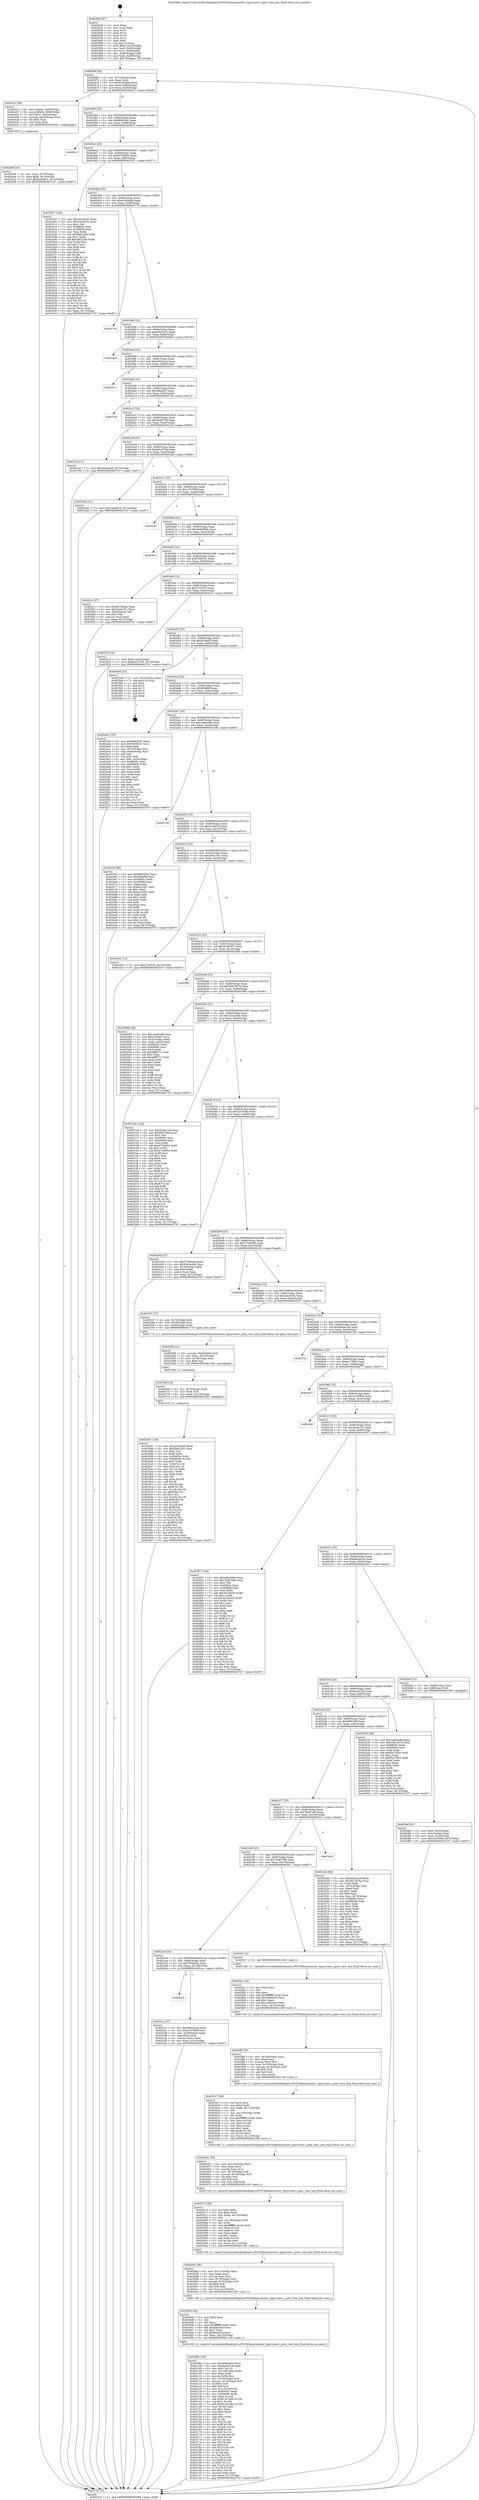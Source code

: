 digraph "0x402940" {
  label = "0x402940 (/mnt/c/Users/mathe/Desktop/tcc/POCII/binaries/extr_tigsrcview.c_goto_view_line_Final-ollvm.out::main(0))"
  labelloc = "t"
  node[shape=record]

  Entry [label="",width=0.3,height=0.3,shape=circle,fillcolor=black,style=filled]
  "0x40296f" [label="{
     0x40296f [26]\l
     | [instrs]\l
     &nbsp;&nbsp;0x40296f \<+3\>: mov -0x7c(%rbp),%eax\l
     &nbsp;&nbsp;0x402972 \<+2\>: mov %eax,%ecx\l
     &nbsp;&nbsp;0x402974 \<+6\>: sub $0x83e3a48d,%ecx\l
     &nbsp;&nbsp;0x40297a \<+3\>: mov %eax,-0x80(%rbp)\l
     &nbsp;&nbsp;0x40297d \<+6\>: mov %ecx,-0x84(%rbp)\l
     &nbsp;&nbsp;0x402983 \<+6\>: je 0000000000402e1f \<main+0x4df\>\l
  }"]
  "0x402e1f" [label="{
     0x402e1f [39]\l
     | [instrs]\l
     &nbsp;&nbsp;0x402e1f \<+8\>: movq $0x64,-0x58(%rbp)\l
     &nbsp;&nbsp;0x402e27 \<+8\>: movq $0x64,-0x60(%rbp)\l
     &nbsp;&nbsp;0x402e2f \<+7\>: movl $0x1,-0x64(%rbp)\l
     &nbsp;&nbsp;0x402e36 \<+4\>: movslq -0x64(%rbp),%rax\l
     &nbsp;&nbsp;0x402e3a \<+4\>: shl $0x5,%rax\l
     &nbsp;&nbsp;0x402e3e \<+3\>: mov %rax,%rdi\l
     &nbsp;&nbsp;0x402e41 \<+5\>: call 0000000000401050 \<malloc@plt\>\l
     | [calls]\l
     &nbsp;&nbsp;0x401050 \{1\} (unknown)\l
  }"]
  "0x402989" [label="{
     0x402989 [25]\l
     | [instrs]\l
     &nbsp;&nbsp;0x402989 \<+5\>: jmp 000000000040298e \<main+0x4e\>\l
     &nbsp;&nbsp;0x40298e \<+3\>: mov -0x80(%rbp),%eax\l
     &nbsp;&nbsp;0x402991 \<+5\>: sub $0x86fe504c,%eax\l
     &nbsp;&nbsp;0x402996 \<+6\>: mov %eax,-0x88(%rbp)\l
     &nbsp;&nbsp;0x40299c \<+6\>: je 0000000000403613 \<main+0xcd3\>\l
  }"]
  Exit [label="",width=0.3,height=0.3,shape=circle,fillcolor=black,style=filled,peripheries=2]
  "0x403613" [label="{
     0x403613\l
  }", style=dashed]
  "0x4029a2" [label="{
     0x4029a2 [25]\l
     | [instrs]\l
     &nbsp;&nbsp;0x4029a2 \<+5\>: jmp 00000000004029a7 \<main+0x67\>\l
     &nbsp;&nbsp;0x4029a7 \<+3\>: mov -0x80(%rbp),%eax\l
     &nbsp;&nbsp;0x4029aa \<+5\>: sub $0x9d73b2ee,%eax\l
     &nbsp;&nbsp;0x4029af \<+6\>: mov %eax,-0x8c(%rbp)\l
     &nbsp;&nbsp;0x4029b5 \<+6\>: je 00000000004032b7 \<main+0x977\>\l
  }"]
  "0x403381" [label="{
     0x403381 [139]\l
     | [instrs]\l
     &nbsp;&nbsp;0x403381 \<+5\>: mov $0xa32d3a46,%eax\l
     &nbsp;&nbsp;0x403386 \<+5\>: mov $0x2b81c301,%esi\l
     &nbsp;&nbsp;0x40338b \<+2\>: mov $0x1,%cl\l
     &nbsp;&nbsp;0x40338d \<+3\>: xor %r8d,%r8d\l
     &nbsp;&nbsp;0x403390 \<+8\>: mov 0x40605c,%r9d\l
     &nbsp;&nbsp;0x403398 \<+8\>: mov 0x406060,%r10d\l
     &nbsp;&nbsp;0x4033a0 \<+4\>: sub $0x1,%r8d\l
     &nbsp;&nbsp;0x4033a4 \<+3\>: mov %r9d,%r11d\l
     &nbsp;&nbsp;0x4033a7 \<+3\>: add %r8d,%r11d\l
     &nbsp;&nbsp;0x4033aa \<+4\>: imul %r11d,%r9d\l
     &nbsp;&nbsp;0x4033ae \<+4\>: and $0x1,%r9d\l
     &nbsp;&nbsp;0x4033b2 \<+4\>: cmp $0x0,%r9d\l
     &nbsp;&nbsp;0x4033b6 \<+3\>: sete %bl\l
     &nbsp;&nbsp;0x4033b9 \<+4\>: cmp $0xa,%r10d\l
     &nbsp;&nbsp;0x4033bd \<+4\>: setl %r14b\l
     &nbsp;&nbsp;0x4033c1 \<+3\>: mov %bl,%r15b\l
     &nbsp;&nbsp;0x4033c4 \<+4\>: xor $0xff,%r15b\l
     &nbsp;&nbsp;0x4033c8 \<+3\>: mov %r14b,%r12b\l
     &nbsp;&nbsp;0x4033cb \<+4\>: xor $0xff,%r12b\l
     &nbsp;&nbsp;0x4033cf \<+3\>: xor $0x1,%cl\l
     &nbsp;&nbsp;0x4033d2 \<+3\>: mov %r15b,%r13b\l
     &nbsp;&nbsp;0x4033d5 \<+4\>: and $0xff,%r13b\l
     &nbsp;&nbsp;0x4033d9 \<+2\>: and %cl,%bl\l
     &nbsp;&nbsp;0x4033db \<+3\>: mov %r12b,%dl\l
     &nbsp;&nbsp;0x4033de \<+3\>: and $0xff,%dl\l
     &nbsp;&nbsp;0x4033e1 \<+3\>: and %cl,%r14b\l
     &nbsp;&nbsp;0x4033e4 \<+3\>: or %bl,%r13b\l
     &nbsp;&nbsp;0x4033e7 \<+3\>: or %r14b,%dl\l
     &nbsp;&nbsp;0x4033ea \<+3\>: xor %dl,%r13b\l
     &nbsp;&nbsp;0x4033ed \<+3\>: or %r12b,%r15b\l
     &nbsp;&nbsp;0x4033f0 \<+4\>: xor $0xff,%r15b\l
     &nbsp;&nbsp;0x4033f4 \<+3\>: or $0x1,%cl\l
     &nbsp;&nbsp;0x4033f7 \<+3\>: and %cl,%r15b\l
     &nbsp;&nbsp;0x4033fa \<+3\>: or %r15b,%r13b\l
     &nbsp;&nbsp;0x4033fd \<+4\>: test $0x1,%r13b\l
     &nbsp;&nbsp;0x403401 \<+3\>: cmovne %esi,%eax\l
     &nbsp;&nbsp;0x403404 \<+3\>: mov %eax,-0x7c(%rbp)\l
     &nbsp;&nbsp;0x403407 \<+5\>: jmp 00000000004037d7 \<main+0xe97\>\l
  }"]
  "0x4032b7" [label="{
     0x4032b7 [144]\l
     | [instrs]\l
     &nbsp;&nbsp;0x4032b7 \<+5\>: mov $0xa32d3a46,%eax\l
     &nbsp;&nbsp;0x4032bc \<+5\>: mov $0x43a2433c,%ecx\l
     &nbsp;&nbsp;0x4032c1 \<+2\>: mov $0x1,%dl\l
     &nbsp;&nbsp;0x4032c3 \<+7\>: mov 0x40605c,%esi\l
     &nbsp;&nbsp;0x4032ca \<+7\>: mov 0x406060,%edi\l
     &nbsp;&nbsp;0x4032d1 \<+3\>: mov %esi,%r8d\l
     &nbsp;&nbsp;0x4032d4 \<+7\>: sub $0x56f222fd,%r8d\l
     &nbsp;&nbsp;0x4032db \<+4\>: sub $0x1,%r8d\l
     &nbsp;&nbsp;0x4032df \<+7\>: add $0x56f222fd,%r8d\l
     &nbsp;&nbsp;0x4032e6 \<+4\>: imul %r8d,%esi\l
     &nbsp;&nbsp;0x4032ea \<+3\>: and $0x1,%esi\l
     &nbsp;&nbsp;0x4032ed \<+3\>: cmp $0x0,%esi\l
     &nbsp;&nbsp;0x4032f0 \<+4\>: sete %r9b\l
     &nbsp;&nbsp;0x4032f4 \<+3\>: cmp $0xa,%edi\l
     &nbsp;&nbsp;0x4032f7 \<+4\>: setl %r10b\l
     &nbsp;&nbsp;0x4032fb \<+3\>: mov %r9b,%r11b\l
     &nbsp;&nbsp;0x4032fe \<+4\>: xor $0xff,%r11b\l
     &nbsp;&nbsp;0x403302 \<+3\>: mov %r10b,%bl\l
     &nbsp;&nbsp;0x403305 \<+3\>: xor $0xff,%bl\l
     &nbsp;&nbsp;0x403308 \<+3\>: xor $0x0,%dl\l
     &nbsp;&nbsp;0x40330b \<+3\>: mov %r11b,%r14b\l
     &nbsp;&nbsp;0x40330e \<+4\>: and $0x0,%r14b\l
     &nbsp;&nbsp;0x403312 \<+3\>: and %dl,%r9b\l
     &nbsp;&nbsp;0x403315 \<+3\>: mov %bl,%r15b\l
     &nbsp;&nbsp;0x403318 \<+4\>: and $0x0,%r15b\l
     &nbsp;&nbsp;0x40331c \<+3\>: and %dl,%r10b\l
     &nbsp;&nbsp;0x40331f \<+3\>: or %r9b,%r14b\l
     &nbsp;&nbsp;0x403322 \<+3\>: or %r10b,%r15b\l
     &nbsp;&nbsp;0x403325 \<+3\>: xor %r15b,%r14b\l
     &nbsp;&nbsp;0x403328 \<+3\>: or %bl,%r11b\l
     &nbsp;&nbsp;0x40332b \<+4\>: xor $0xff,%r11b\l
     &nbsp;&nbsp;0x40332f \<+3\>: or $0x0,%dl\l
     &nbsp;&nbsp;0x403332 \<+3\>: and %dl,%r11b\l
     &nbsp;&nbsp;0x403335 \<+3\>: or %r11b,%r14b\l
     &nbsp;&nbsp;0x403338 \<+4\>: test $0x1,%r14b\l
     &nbsp;&nbsp;0x40333c \<+3\>: cmovne %ecx,%eax\l
     &nbsp;&nbsp;0x40333f \<+3\>: mov %eax,-0x7c(%rbp)\l
     &nbsp;&nbsp;0x403342 \<+5\>: jmp 00000000004037d7 \<main+0xe97\>\l
  }"]
  "0x4029bb" [label="{
     0x4029bb [25]\l
     | [instrs]\l
     &nbsp;&nbsp;0x4029bb \<+5\>: jmp 00000000004029c0 \<main+0x80\>\l
     &nbsp;&nbsp;0x4029c0 \<+3\>: mov -0x80(%rbp),%eax\l
     &nbsp;&nbsp;0x4029c3 \<+5\>: sub $0xa32d3a46,%eax\l
     &nbsp;&nbsp;0x4029c8 \<+6\>: mov %eax,-0x90(%rbp)\l
     &nbsp;&nbsp;0x4029ce \<+6\>: je 0000000000403779 \<main+0xe39\>\l
  }"]
  "0x40336f" [label="{
     0x40336f [18]\l
     | [instrs]\l
     &nbsp;&nbsp;0x40336f \<+4\>: mov -0x70(%rbp),%rdx\l
     &nbsp;&nbsp;0x403373 \<+3\>: mov %rdx,%rdi\l
     &nbsp;&nbsp;0x403376 \<+6\>: mov %eax,-0x124(%rbp)\l
     &nbsp;&nbsp;0x40337c \<+5\>: call 0000000000401030 \<free@plt\>\l
     | [calls]\l
     &nbsp;&nbsp;0x401030 \{1\} (unknown)\l
  }"]
  "0x403779" [label="{
     0x403779\l
  }", style=dashed]
  "0x4029d4" [label="{
     0x4029d4 [25]\l
     | [instrs]\l
     &nbsp;&nbsp;0x4029d4 \<+5\>: jmp 00000000004029d9 \<main+0x99\>\l
     &nbsp;&nbsp;0x4029d9 \<+3\>: mov -0x80(%rbp),%eax\l
     &nbsp;&nbsp;0x4029dc \<+5\>: sub $0xa65b5e13,%eax\l
     &nbsp;&nbsp;0x4029e1 \<+6\>: mov %eax,-0x94(%rbp)\l
     &nbsp;&nbsp;0x4029e7 \<+6\>: je 00000000004034b4 \<main+0xb74\>\l
  }"]
  "0x403358" [label="{
     0x403358 [23]\l
     | [instrs]\l
     &nbsp;&nbsp;0x403358 \<+10\>: movabs $0x4040b6,%rdi\l
     &nbsp;&nbsp;0x403362 \<+3\>: mov %eax,-0x78(%rbp)\l
     &nbsp;&nbsp;0x403365 \<+3\>: mov -0x78(%rbp),%esi\l
     &nbsp;&nbsp;0x403368 \<+2\>: mov $0x0,%al\l
     &nbsp;&nbsp;0x40336a \<+5\>: call 0000000000401040 \<printf@plt\>\l
     | [calls]\l
     &nbsp;&nbsp;0x401040 \{1\} (unknown)\l
  }"]
  "0x4034b4" [label="{
     0x4034b4\l
  }", style=dashed]
  "0x4029ed" [label="{
     0x4029ed [25]\l
     | [instrs]\l
     &nbsp;&nbsp;0x4029ed \<+5\>: jmp 00000000004029f2 \<main+0xb2\>\l
     &nbsp;&nbsp;0x4029f2 \<+3\>: mov -0x80(%rbp),%eax\l
     &nbsp;&nbsp;0x4029f5 \<+5\>: sub $0xb3950ea2,%eax\l
     &nbsp;&nbsp;0x4029fa \<+6\>: mov %eax,-0x98(%rbp)\l
     &nbsp;&nbsp;0x402a00 \<+6\>: je 0000000000403511 \<main+0xbd1\>\l
  }"]
  "0x4030fb" [label="{
     0x4030fb [180]\l
     | [instrs]\l
     &nbsp;&nbsp;0x4030fb \<+5\>: mov $0xeb6038e0,%ecx\l
     &nbsp;&nbsp;0x403100 \<+5\>: mov $0xda4f27c8,%edx\l
     &nbsp;&nbsp;0x403105 \<+3\>: mov $0x1,%r11b\l
     &nbsp;&nbsp;0x403108 \<+7\>: mov -0x120(%rbp),%r9d\l
     &nbsp;&nbsp;0x40310f \<+4\>: imul %eax,%r9d\l
     &nbsp;&nbsp;0x403113 \<+3\>: movslq %r9d,%rsi\l
     &nbsp;&nbsp;0x403116 \<+4\>: mov -0x70(%rbp),%rdi\l
     &nbsp;&nbsp;0x40311a \<+4\>: movslq -0x74(%rbp),%r8\l
     &nbsp;&nbsp;0x40311e \<+4\>: shl $0x5,%r8\l
     &nbsp;&nbsp;0x403122 \<+3\>: add %r8,%rdi\l
     &nbsp;&nbsp;0x403125 \<+4\>: mov %rsi,0x18(%rdi)\l
     &nbsp;&nbsp;0x403129 \<+7\>: mov 0x40605c,%eax\l
     &nbsp;&nbsp;0x403130 \<+8\>: mov 0x406060,%r9d\l
     &nbsp;&nbsp;0x403138 \<+3\>: mov %eax,%r10d\l
     &nbsp;&nbsp;0x40313b \<+7\>: sub $0x912e7e9d,%r10d\l
     &nbsp;&nbsp;0x403142 \<+4\>: sub $0x1,%r10d\l
     &nbsp;&nbsp;0x403146 \<+7\>: add $0x912e7e9d,%r10d\l
     &nbsp;&nbsp;0x40314d \<+4\>: imul %r10d,%eax\l
     &nbsp;&nbsp;0x403151 \<+3\>: and $0x1,%eax\l
     &nbsp;&nbsp;0x403154 \<+3\>: cmp $0x0,%eax\l
     &nbsp;&nbsp;0x403157 \<+3\>: sete %bl\l
     &nbsp;&nbsp;0x40315a \<+4\>: cmp $0xa,%r9d\l
     &nbsp;&nbsp;0x40315e \<+4\>: setl %r14b\l
     &nbsp;&nbsp;0x403162 \<+3\>: mov %bl,%r15b\l
     &nbsp;&nbsp;0x403165 \<+4\>: xor $0xff,%r15b\l
     &nbsp;&nbsp;0x403169 \<+3\>: mov %r14b,%r12b\l
     &nbsp;&nbsp;0x40316c \<+4\>: xor $0xff,%r12b\l
     &nbsp;&nbsp;0x403170 \<+4\>: xor $0x0,%r11b\l
     &nbsp;&nbsp;0x403174 \<+3\>: mov %r15b,%r13b\l
     &nbsp;&nbsp;0x403177 \<+4\>: and $0x0,%r13b\l
     &nbsp;&nbsp;0x40317b \<+3\>: and %r11b,%bl\l
     &nbsp;&nbsp;0x40317e \<+3\>: mov %r12b,%al\l
     &nbsp;&nbsp;0x403181 \<+2\>: and $0x0,%al\l
     &nbsp;&nbsp;0x403183 \<+3\>: and %r11b,%r14b\l
     &nbsp;&nbsp;0x403186 \<+3\>: or %bl,%r13b\l
     &nbsp;&nbsp;0x403189 \<+3\>: or %r14b,%al\l
     &nbsp;&nbsp;0x40318c \<+3\>: xor %al,%r13b\l
     &nbsp;&nbsp;0x40318f \<+3\>: or %r12b,%r15b\l
     &nbsp;&nbsp;0x403192 \<+4\>: xor $0xff,%r15b\l
     &nbsp;&nbsp;0x403196 \<+4\>: or $0x0,%r11b\l
     &nbsp;&nbsp;0x40319a \<+3\>: and %r11b,%r15b\l
     &nbsp;&nbsp;0x40319d \<+3\>: or %r15b,%r13b\l
     &nbsp;&nbsp;0x4031a0 \<+4\>: test $0x1,%r13b\l
     &nbsp;&nbsp;0x4031a4 \<+3\>: cmovne %edx,%ecx\l
     &nbsp;&nbsp;0x4031a7 \<+3\>: mov %ecx,-0x7c(%rbp)\l
     &nbsp;&nbsp;0x4031aa \<+5\>: jmp 00000000004037d7 \<main+0xe97\>\l
  }"]
  "0x403511" [label="{
     0x403511\l
  }", style=dashed]
  "0x402a06" [label="{
     0x402a06 [25]\l
     | [instrs]\l
     &nbsp;&nbsp;0x402a06 \<+5\>: jmp 0000000000402a0b \<main+0xcb\>\l
     &nbsp;&nbsp;0x402a0b \<+3\>: mov -0x80(%rbp),%eax\l
     &nbsp;&nbsp;0x402a0e \<+5\>: sub $0xc8faaf03,%eax\l
     &nbsp;&nbsp;0x402a13 \<+6\>: mov %eax,-0x9c(%rbp)\l
     &nbsp;&nbsp;0x402a19 \<+6\>: je 00000000004037bf \<main+0xe7f\>\l
  }"]
  "0x4030d3" [label="{
     0x4030d3 [40]\l
     | [instrs]\l
     &nbsp;&nbsp;0x4030d3 \<+5\>: mov $0x2,%ecx\l
     &nbsp;&nbsp;0x4030d8 \<+1\>: cltd\l
     &nbsp;&nbsp;0x4030d9 \<+2\>: idiv %ecx\l
     &nbsp;&nbsp;0x4030db \<+6\>: imul $0xfffffffe,%edx,%ecx\l
     &nbsp;&nbsp;0x4030e1 \<+6\>: add $0xfa6acbcf,%ecx\l
     &nbsp;&nbsp;0x4030e7 \<+3\>: add $0x1,%ecx\l
     &nbsp;&nbsp;0x4030ea \<+6\>: sub $0xfa6acbcf,%ecx\l
     &nbsp;&nbsp;0x4030f0 \<+6\>: mov %ecx,-0x120(%rbp)\l
     &nbsp;&nbsp;0x4030f6 \<+5\>: call 0000000000401160 \<next_i\>\l
     | [calls]\l
     &nbsp;&nbsp;0x401160 \{1\} (/mnt/c/Users/mathe/Desktop/tcc/POCII/binaries/extr_tigsrcview.c_goto_view_line_Final-ollvm.out::next_i)\l
  }"]
  "0x4037bf" [label="{
     0x4037bf\l
  }", style=dashed]
  "0x402a1f" [label="{
     0x402a1f [25]\l
     | [instrs]\l
     &nbsp;&nbsp;0x402a1f \<+5\>: jmp 0000000000402a24 \<main+0xe4\>\l
     &nbsp;&nbsp;0x402a24 \<+3\>: mov -0x80(%rbp),%eax\l
     &nbsp;&nbsp;0x402a27 \<+5\>: sub $0xda4f27c8,%eax\l
     &nbsp;&nbsp;0x402a2c \<+6\>: mov %eax,-0xa0(%rbp)\l
     &nbsp;&nbsp;0x402a32 \<+6\>: je 00000000004031af \<main+0x86f\>\l
  }"]
  "0x4030af" [label="{
     0x4030af [36]\l
     | [instrs]\l
     &nbsp;&nbsp;0x4030af \<+6\>: mov -0x11c(%rbp),%ecx\l
     &nbsp;&nbsp;0x4030b5 \<+3\>: imul %eax,%ecx\l
     &nbsp;&nbsp;0x4030b8 \<+3\>: movslq %ecx,%rsi\l
     &nbsp;&nbsp;0x4030bb \<+4\>: mov -0x70(%rbp),%rdi\l
     &nbsp;&nbsp;0x4030bf \<+4\>: movslq -0x74(%rbp),%r8\l
     &nbsp;&nbsp;0x4030c3 \<+4\>: shl $0x5,%r8\l
     &nbsp;&nbsp;0x4030c7 \<+3\>: add %r8,%rdi\l
     &nbsp;&nbsp;0x4030ca \<+4\>: mov %rsi,0x10(%rdi)\l
     &nbsp;&nbsp;0x4030ce \<+5\>: call 0000000000401160 \<next_i\>\l
     | [calls]\l
     &nbsp;&nbsp;0x401160 \{1\} (/mnt/c/Users/mathe/Desktop/tcc/POCII/binaries/extr_tigsrcview.c_goto_view_line_Final-ollvm.out::next_i)\l
  }"]
  "0x4031af" [label="{
     0x4031af [12]\l
     | [instrs]\l
     &nbsp;&nbsp;0x4031af \<+7\>: movl $0x325ca3ed,-0x7c(%rbp)\l
     &nbsp;&nbsp;0x4031b6 \<+5\>: jmp 00000000004037d7 \<main+0xe97\>\l
  }"]
  "0x402a38" [label="{
     0x402a38 [25]\l
     | [instrs]\l
     &nbsp;&nbsp;0x402a38 \<+5\>: jmp 0000000000402a3d \<main+0xfd\>\l
     &nbsp;&nbsp;0x402a3d \<+3\>: mov -0x80(%rbp),%eax\l
     &nbsp;&nbsp;0x402a40 \<+5\>: sub $0xdd1c876a,%eax\l
     &nbsp;&nbsp;0x402a45 \<+6\>: mov %eax,-0xa4(%rbp)\l
     &nbsp;&nbsp;0x402a4b \<+6\>: je 00000000004032ab \<main+0x96b\>\l
  }"]
  "0x403075" [label="{
     0x403075 [58]\l
     | [instrs]\l
     &nbsp;&nbsp;0x403075 \<+2\>: xor %ecx,%ecx\l
     &nbsp;&nbsp;0x403077 \<+5\>: mov $0x2,%edx\l
     &nbsp;&nbsp;0x40307c \<+6\>: mov %edx,-0x118(%rbp)\l
     &nbsp;&nbsp;0x403082 \<+1\>: cltd\l
     &nbsp;&nbsp;0x403083 \<+7\>: mov -0x118(%rbp),%r9d\l
     &nbsp;&nbsp;0x40308a \<+3\>: idiv %r9d\l
     &nbsp;&nbsp;0x40308d \<+6\>: imul $0xfffffffe,%edx,%edx\l
     &nbsp;&nbsp;0x403093 \<+3\>: mov %ecx,%r10d\l
     &nbsp;&nbsp;0x403096 \<+3\>: sub %edx,%r10d\l
     &nbsp;&nbsp;0x403099 \<+2\>: mov %ecx,%edx\l
     &nbsp;&nbsp;0x40309b \<+3\>: sub $0x1,%edx\l
     &nbsp;&nbsp;0x40309e \<+3\>: add %edx,%r10d\l
     &nbsp;&nbsp;0x4030a1 \<+3\>: sub %r10d,%ecx\l
     &nbsp;&nbsp;0x4030a4 \<+6\>: mov %ecx,-0x11c(%rbp)\l
     &nbsp;&nbsp;0x4030aa \<+5\>: call 0000000000401160 \<next_i\>\l
     | [calls]\l
     &nbsp;&nbsp;0x401160 \{1\} (/mnt/c/Users/mathe/Desktop/tcc/POCII/binaries/extr_tigsrcview.c_goto_view_line_Final-ollvm.out::next_i)\l
  }"]
  "0x4032ab" [label="{
     0x4032ab [12]\l
     | [instrs]\l
     &nbsp;&nbsp;0x4032ab \<+7\>: movl $0x2ae9af14,-0x7c(%rbp)\l
     &nbsp;&nbsp;0x4032b2 \<+5\>: jmp 00000000004037d7 \<main+0xe97\>\l
  }"]
  "0x402a51" [label="{
     0x402a51 [25]\l
     | [instrs]\l
     &nbsp;&nbsp;0x402a51 \<+5\>: jmp 0000000000402a56 \<main+0x116\>\l
     &nbsp;&nbsp;0x402a56 \<+3\>: mov -0x80(%rbp),%eax\l
     &nbsp;&nbsp;0x402a59 \<+5\>: sub $0xe197f09f,%eax\l
     &nbsp;&nbsp;0x402a5e \<+6\>: mov %eax,-0xa8(%rbp)\l
     &nbsp;&nbsp;0x402a64 \<+6\>: je 0000000000402ce7 \<main+0x3a7\>\l
  }"]
  "0x403051" [label="{
     0x403051 [36]\l
     | [instrs]\l
     &nbsp;&nbsp;0x403051 \<+6\>: mov -0x114(%rbp),%ecx\l
     &nbsp;&nbsp;0x403057 \<+3\>: imul %eax,%ecx\l
     &nbsp;&nbsp;0x40305a \<+3\>: movslq %ecx,%rsi\l
     &nbsp;&nbsp;0x40305d \<+4\>: mov -0x70(%rbp),%rdi\l
     &nbsp;&nbsp;0x403061 \<+4\>: movslq -0x74(%rbp),%r8\l
     &nbsp;&nbsp;0x403065 \<+4\>: shl $0x5,%r8\l
     &nbsp;&nbsp;0x403069 \<+3\>: add %r8,%rdi\l
     &nbsp;&nbsp;0x40306c \<+4\>: mov %rsi,0x8(%rdi)\l
     &nbsp;&nbsp;0x403070 \<+5\>: call 0000000000401160 \<next_i\>\l
     | [calls]\l
     &nbsp;&nbsp;0x401160 \{1\} (/mnt/c/Users/mathe/Desktop/tcc/POCII/binaries/extr_tigsrcview.c_goto_view_line_Final-ollvm.out::next_i)\l
  }"]
  "0x402ce7" [label="{
     0x402ce7\l
  }", style=dashed]
  "0x402a6a" [label="{
     0x402a6a [25]\l
     | [instrs]\l
     &nbsp;&nbsp;0x402a6a \<+5\>: jmp 0000000000402a6f \<main+0x12f\>\l
     &nbsp;&nbsp;0x402a6f \<+3\>: mov -0x80(%rbp),%eax\l
     &nbsp;&nbsp;0x402a72 \<+5\>: sub $0xeb6038e0,%eax\l
     &nbsp;&nbsp;0x402a77 \<+6\>: mov %eax,-0xac(%rbp)\l
     &nbsp;&nbsp;0x402a7d \<+6\>: je 000000000040361f \<main+0xcdf\>\l
  }"]
  "0x403017" [label="{
     0x403017 [58]\l
     | [instrs]\l
     &nbsp;&nbsp;0x403017 \<+2\>: xor %ecx,%ecx\l
     &nbsp;&nbsp;0x403019 \<+5\>: mov $0x2,%edx\l
     &nbsp;&nbsp;0x40301e \<+6\>: mov %edx,-0x110(%rbp)\l
     &nbsp;&nbsp;0x403024 \<+1\>: cltd\l
     &nbsp;&nbsp;0x403025 \<+7\>: mov -0x110(%rbp),%r9d\l
     &nbsp;&nbsp;0x40302c \<+3\>: idiv %r9d\l
     &nbsp;&nbsp;0x40302f \<+6\>: imul $0xfffffffe,%edx,%edx\l
     &nbsp;&nbsp;0x403035 \<+3\>: mov %ecx,%r10d\l
     &nbsp;&nbsp;0x403038 \<+3\>: sub %edx,%r10d\l
     &nbsp;&nbsp;0x40303b \<+2\>: mov %ecx,%edx\l
     &nbsp;&nbsp;0x40303d \<+3\>: sub $0x1,%edx\l
     &nbsp;&nbsp;0x403040 \<+3\>: add %edx,%r10d\l
     &nbsp;&nbsp;0x403043 \<+3\>: sub %r10d,%ecx\l
     &nbsp;&nbsp;0x403046 \<+6\>: mov %ecx,-0x114(%rbp)\l
     &nbsp;&nbsp;0x40304c \<+5\>: call 0000000000401160 \<next_i\>\l
     | [calls]\l
     &nbsp;&nbsp;0x401160 \{1\} (/mnt/c/Users/mathe/Desktop/tcc/POCII/binaries/extr_tigsrcview.c_goto_view_line_Final-ollvm.out::next_i)\l
  }"]
  "0x40361f" [label="{
     0x40361f\l
  }", style=dashed]
  "0x402a83" [label="{
     0x402a83 [25]\l
     | [instrs]\l
     &nbsp;&nbsp;0x402a83 \<+5\>: jmp 0000000000402a88 \<main+0x148\>\l
     &nbsp;&nbsp;0x402a88 \<+3\>: mov -0x80(%rbp),%eax\l
     &nbsp;&nbsp;0x402a8b \<+5\>: sub $0xf339f141,%eax\l
     &nbsp;&nbsp;0x402a90 \<+6\>: mov %eax,-0xb0(%rbp)\l
     &nbsp;&nbsp;0x402a96 \<+6\>: je 0000000000402f1c \<main+0x5dc\>\l
  }"]
  "0x402ff4" [label="{
     0x402ff4 [35]\l
     | [instrs]\l
     &nbsp;&nbsp;0x402ff4 \<+6\>: mov -0x10c(%rbp),%ecx\l
     &nbsp;&nbsp;0x402ffa \<+3\>: imul %eax,%ecx\l
     &nbsp;&nbsp;0x402ffd \<+3\>: movslq %ecx,%rsi\l
     &nbsp;&nbsp;0x403000 \<+4\>: mov -0x70(%rbp),%rdi\l
     &nbsp;&nbsp;0x403004 \<+4\>: movslq -0x74(%rbp),%r8\l
     &nbsp;&nbsp;0x403008 \<+4\>: shl $0x5,%r8\l
     &nbsp;&nbsp;0x40300c \<+3\>: add %r8,%rdi\l
     &nbsp;&nbsp;0x40300f \<+3\>: mov %rsi,(%rdi)\l
     &nbsp;&nbsp;0x403012 \<+5\>: call 0000000000401160 \<next_i\>\l
     | [calls]\l
     &nbsp;&nbsp;0x401160 \{1\} (/mnt/c/Users/mathe/Desktop/tcc/POCII/binaries/extr_tigsrcview.c_goto_view_line_Final-ollvm.out::next_i)\l
  }"]
  "0x402f1c" [label="{
     0x402f1c [27]\l
     | [instrs]\l
     &nbsp;&nbsp;0x402f1c \<+5\>: mov $0x9d73b2ee,%eax\l
     &nbsp;&nbsp;0x402f21 \<+5\>: mov $0x5dcdc701,%ecx\l
     &nbsp;&nbsp;0x402f26 \<+3\>: mov -0x2d(%rbp),%dl\l
     &nbsp;&nbsp;0x402f29 \<+3\>: test $0x1,%dl\l
     &nbsp;&nbsp;0x402f2c \<+3\>: cmovne %ecx,%eax\l
     &nbsp;&nbsp;0x402f2f \<+3\>: mov %eax,-0x7c(%rbp)\l
     &nbsp;&nbsp;0x402f32 \<+5\>: jmp 00000000004037d7 \<main+0xe97\>\l
  }"]
  "0x402a9c" [label="{
     0x402a9c [25]\l
     | [instrs]\l
     &nbsp;&nbsp;0x402a9c \<+5\>: jmp 0000000000402aa1 \<main+0x161\>\l
     &nbsp;&nbsp;0x402aa1 \<+3\>: mov -0x80(%rbp),%eax\l
     &nbsp;&nbsp;0x402aa4 \<+5\>: sub $0x27c0520,%eax\l
     &nbsp;&nbsp;0x402aa9 \<+6\>: mov %eax,-0xb4(%rbp)\l
     &nbsp;&nbsp;0x402aaf \<+6\>: je 000000000040351d \<main+0xbdd\>\l
  }"]
  "0x402fcc" [label="{
     0x402fcc [40]\l
     | [instrs]\l
     &nbsp;&nbsp;0x402fcc \<+5\>: mov $0x2,%ecx\l
     &nbsp;&nbsp;0x402fd1 \<+1\>: cltd\l
     &nbsp;&nbsp;0x402fd2 \<+2\>: idiv %ecx\l
     &nbsp;&nbsp;0x402fd4 \<+6\>: imul $0xfffffffe,%edx,%ecx\l
     &nbsp;&nbsp;0x402fda \<+6\>: add $0xa30e0493,%ecx\l
     &nbsp;&nbsp;0x402fe0 \<+3\>: add $0x1,%ecx\l
     &nbsp;&nbsp;0x402fe3 \<+6\>: sub $0xa30e0493,%ecx\l
     &nbsp;&nbsp;0x402fe9 \<+6\>: mov %ecx,-0x10c(%rbp)\l
     &nbsp;&nbsp;0x402fef \<+5\>: call 0000000000401160 \<next_i\>\l
     | [calls]\l
     &nbsp;&nbsp;0x401160 \{1\} (/mnt/c/Users/mathe/Desktop/tcc/POCII/binaries/extr_tigsrcview.c_goto_view_line_Final-ollvm.out::next_i)\l
  }"]
  "0x40351d" [label="{
     0x40351d [19]\l
     | [instrs]\l
     &nbsp;&nbsp;0x40351d \<+7\>: movl $0x0,-0x3c(%rbp)\l
     &nbsp;&nbsp;0x403524 \<+7\>: movl $0x6ee33764,-0x7c(%rbp)\l
     &nbsp;&nbsp;0x40352b \<+5\>: jmp 00000000004037d7 \<main+0xe97\>\l
  }"]
  "0x402ab5" [label="{
     0x402ab5 [25]\l
     | [instrs]\l
     &nbsp;&nbsp;0x402ab5 \<+5\>: jmp 0000000000402aba \<main+0x17a\>\l
     &nbsp;&nbsp;0x402aba \<+3\>: mov -0x80(%rbp),%eax\l
     &nbsp;&nbsp;0x402abd \<+5\>: sub $0x42584f5,%eax\l
     &nbsp;&nbsp;0x402ac2 \<+6\>: mov %eax,-0xb8(%rbp)\l
     &nbsp;&nbsp;0x402ac8 \<+6\>: je 00000000004035e6 \<main+0xca6\>\l
  }"]
  "0x402e46" [label="{
     0x402e46 [23]\l
     | [instrs]\l
     &nbsp;&nbsp;0x402e46 \<+4\>: mov %rax,-0x70(%rbp)\l
     &nbsp;&nbsp;0x402e4a \<+7\>: movl $0x0,-0x74(%rbp)\l
     &nbsp;&nbsp;0x402e51 \<+7\>: movl $0x2ae9af14,-0x7c(%rbp)\l
     &nbsp;&nbsp;0x402e58 \<+5\>: jmp 00000000004037d7 \<main+0xe97\>\l
  }"]
  "0x4035e6" [label="{
     0x4035e6 [21]\l
     | [instrs]\l
     &nbsp;&nbsp;0x4035e6 \<+3\>: mov -0x2c(%rbp),%eax\l
     &nbsp;&nbsp;0x4035e9 \<+7\>: add $0x118,%rsp\l
     &nbsp;&nbsp;0x4035f0 \<+1\>: pop %rbx\l
     &nbsp;&nbsp;0x4035f1 \<+2\>: pop %r12\l
     &nbsp;&nbsp;0x4035f3 \<+2\>: pop %r13\l
     &nbsp;&nbsp;0x4035f5 \<+2\>: pop %r14\l
     &nbsp;&nbsp;0x4035f7 \<+2\>: pop %r15\l
     &nbsp;&nbsp;0x4035f9 \<+1\>: pop %rbp\l
     &nbsp;&nbsp;0x4035fa \<+1\>: ret\l
  }"]
  "0x402ace" [label="{
     0x402ace [25]\l
     | [instrs]\l
     &nbsp;&nbsp;0x402ace \<+5\>: jmp 0000000000402ad3 \<main+0x193\>\l
     &nbsp;&nbsp;0x402ad3 \<+3\>: mov -0x80(%rbp),%eax\l
     &nbsp;&nbsp;0x402ad6 \<+5\>: sub $0x584bfbf,%eax\l
     &nbsp;&nbsp;0x402adb \<+6\>: mov %eax,-0xbc(%rbp)\l
     &nbsp;&nbsp;0x402ae1 \<+6\>: je 0000000000402eb5 \<main+0x575\>\l
  }"]
  "0x402def" [label="{
     0x402def [21]\l
     | [instrs]\l
     &nbsp;&nbsp;0x402def \<+3\>: mov %eax,-0x4c(%rbp)\l
     &nbsp;&nbsp;0x402df2 \<+3\>: mov -0x4c(%rbp),%eax\l
     &nbsp;&nbsp;0x402df5 \<+3\>: mov %eax,-0x34(%rbp)\l
     &nbsp;&nbsp;0x402df8 \<+7\>: movl $0x32e7f28a,-0x7c(%rbp)\l
     &nbsp;&nbsp;0x402dff \<+5\>: jmp 00000000004037d7 \<main+0xe97\>\l
  }"]
  "0x402eb5" [label="{
     0x402eb5 [103]\l
     | [instrs]\l
     &nbsp;&nbsp;0x402eb5 \<+5\>: mov $0x86fe504c,%eax\l
     &nbsp;&nbsp;0x402eba \<+5\>: mov $0xf339f141,%ecx\l
     &nbsp;&nbsp;0x402ebf \<+2\>: xor %edx,%edx\l
     &nbsp;&nbsp;0x402ec1 \<+3\>: mov -0x74(%rbp),%esi\l
     &nbsp;&nbsp;0x402ec4 \<+3\>: cmp -0x64(%rbp),%esi\l
     &nbsp;&nbsp;0x402ec7 \<+4\>: setl %dil\l
     &nbsp;&nbsp;0x402ecb \<+4\>: and $0x1,%dil\l
     &nbsp;&nbsp;0x402ecf \<+4\>: mov %dil,-0x2d(%rbp)\l
     &nbsp;&nbsp;0x402ed3 \<+7\>: mov 0x40605c,%esi\l
     &nbsp;&nbsp;0x402eda \<+8\>: mov 0x406060,%r8d\l
     &nbsp;&nbsp;0x402ee2 \<+3\>: sub $0x1,%edx\l
     &nbsp;&nbsp;0x402ee5 \<+3\>: mov %esi,%r9d\l
     &nbsp;&nbsp;0x402ee8 \<+3\>: add %edx,%r9d\l
     &nbsp;&nbsp;0x402eeb \<+4\>: imul %r9d,%esi\l
     &nbsp;&nbsp;0x402eef \<+3\>: and $0x1,%esi\l
     &nbsp;&nbsp;0x402ef2 \<+3\>: cmp $0x0,%esi\l
     &nbsp;&nbsp;0x402ef5 \<+4\>: sete %dil\l
     &nbsp;&nbsp;0x402ef9 \<+4\>: cmp $0xa,%r8d\l
     &nbsp;&nbsp;0x402efd \<+4\>: setl %r10b\l
     &nbsp;&nbsp;0x402f01 \<+3\>: mov %dil,%r11b\l
     &nbsp;&nbsp;0x402f04 \<+3\>: and %r10b,%r11b\l
     &nbsp;&nbsp;0x402f07 \<+3\>: xor %r10b,%dil\l
     &nbsp;&nbsp;0x402f0a \<+3\>: or %dil,%r11b\l
     &nbsp;&nbsp;0x402f0d \<+4\>: test $0x1,%r11b\l
     &nbsp;&nbsp;0x402f11 \<+3\>: cmovne %ecx,%eax\l
     &nbsp;&nbsp;0x402f14 \<+3\>: mov %eax,-0x7c(%rbp)\l
     &nbsp;&nbsp;0x402f17 \<+5\>: jmp 00000000004037d7 \<main+0xe97\>\l
  }"]
  "0x402ae7" [label="{
     0x402ae7 [25]\l
     | [instrs]\l
     &nbsp;&nbsp;0x402ae7 \<+5\>: jmp 0000000000402aec \<main+0x1ac\>\l
     &nbsp;&nbsp;0x402aec \<+3\>: mov -0x80(%rbp),%eax\l
     &nbsp;&nbsp;0x402aef \<+5\>: sub $0x1ae63ed8,%eax\l
     &nbsp;&nbsp;0x402af4 \<+6\>: mov %eax,-0xc0(%rbp)\l
     &nbsp;&nbsp;0x402afa \<+6\>: je 00000000004037d0 \<main+0xe90\>\l
  }"]
  "0x402940" [label="{
     0x402940 [47]\l
     | [instrs]\l
     &nbsp;&nbsp;0x402940 \<+1\>: push %rbp\l
     &nbsp;&nbsp;0x402941 \<+3\>: mov %rsp,%rbp\l
     &nbsp;&nbsp;0x402944 \<+2\>: push %r15\l
     &nbsp;&nbsp;0x402946 \<+2\>: push %r14\l
     &nbsp;&nbsp;0x402948 \<+2\>: push %r13\l
     &nbsp;&nbsp;0x40294a \<+2\>: push %r12\l
     &nbsp;&nbsp;0x40294c \<+1\>: push %rbx\l
     &nbsp;&nbsp;0x40294d \<+7\>: sub $0x118,%rsp\l
     &nbsp;&nbsp;0x402954 \<+7\>: movl $0x0,-0x3c(%rbp)\l
     &nbsp;&nbsp;0x40295b \<+3\>: mov %edi,-0x40(%rbp)\l
     &nbsp;&nbsp;0x40295e \<+4\>: mov %rsi,-0x48(%rbp)\l
     &nbsp;&nbsp;0x402962 \<+3\>: mov -0x40(%rbp),%edi\l
     &nbsp;&nbsp;0x402965 \<+3\>: mov %edi,-0x38(%rbp)\l
     &nbsp;&nbsp;0x402968 \<+7\>: movl $0x7f03bdae,-0x7c(%rbp)\l
  }"]
  "0x4037d0" [label="{
     0x4037d0\l
  }", style=dashed]
  "0x402b00" [label="{
     0x402b00 [25]\l
     | [instrs]\l
     &nbsp;&nbsp;0x402b00 \<+5\>: jmp 0000000000402b05 \<main+0x1c5\>\l
     &nbsp;&nbsp;0x402b05 \<+3\>: mov -0x80(%rbp),%eax\l
     &nbsp;&nbsp;0x402b08 \<+5\>: sub $0x2ae9af14,%eax\l
     &nbsp;&nbsp;0x402b0d \<+6\>: mov %eax,-0xc4(%rbp)\l
     &nbsp;&nbsp;0x402b13 \<+6\>: je 0000000000402e5d \<main+0x51d\>\l
  }"]
  "0x4037d7" [label="{
     0x4037d7 [5]\l
     | [instrs]\l
     &nbsp;&nbsp;0x4037d7 \<+5\>: jmp 000000000040296f \<main+0x2f\>\l
  }"]
  "0x402e5d" [label="{
     0x402e5d [88]\l
     | [instrs]\l
     &nbsp;&nbsp;0x402e5d \<+5\>: mov $0x86fe504c,%eax\l
     &nbsp;&nbsp;0x402e62 \<+5\>: mov $0x584bfbf,%ecx\l
     &nbsp;&nbsp;0x402e67 \<+7\>: mov 0x40605c,%edx\l
     &nbsp;&nbsp;0x402e6e \<+7\>: mov 0x406060,%esi\l
     &nbsp;&nbsp;0x402e75 \<+2\>: mov %edx,%edi\l
     &nbsp;&nbsp;0x402e77 \<+6\>: sub $0xdc47e97,%edi\l
     &nbsp;&nbsp;0x402e7d \<+3\>: sub $0x1,%edi\l
     &nbsp;&nbsp;0x402e80 \<+6\>: add $0xdc47e97,%edi\l
     &nbsp;&nbsp;0x402e86 \<+3\>: imul %edi,%edx\l
     &nbsp;&nbsp;0x402e89 \<+3\>: and $0x1,%edx\l
     &nbsp;&nbsp;0x402e8c \<+3\>: cmp $0x0,%edx\l
     &nbsp;&nbsp;0x402e8f \<+4\>: sete %r8b\l
     &nbsp;&nbsp;0x402e93 \<+3\>: cmp $0xa,%esi\l
     &nbsp;&nbsp;0x402e96 \<+4\>: setl %r9b\l
     &nbsp;&nbsp;0x402e9a \<+3\>: mov %r8b,%r10b\l
     &nbsp;&nbsp;0x402e9d \<+3\>: and %r9b,%r10b\l
     &nbsp;&nbsp;0x402ea0 \<+3\>: xor %r9b,%r8b\l
     &nbsp;&nbsp;0x402ea3 \<+3\>: or %r8b,%r10b\l
     &nbsp;&nbsp;0x402ea6 \<+4\>: test $0x1,%r10b\l
     &nbsp;&nbsp;0x402eaa \<+3\>: cmovne %ecx,%eax\l
     &nbsp;&nbsp;0x402ead \<+3\>: mov %eax,-0x7c(%rbp)\l
     &nbsp;&nbsp;0x402eb0 \<+5\>: jmp 00000000004037d7 \<main+0xe97\>\l
  }"]
  "0x402b19" [label="{
     0x402b19 [25]\l
     | [instrs]\l
     &nbsp;&nbsp;0x402b19 \<+5\>: jmp 0000000000402b1e \<main+0x1de\>\l
     &nbsp;&nbsp;0x402b1e \<+3\>: mov -0x80(%rbp),%eax\l
     &nbsp;&nbsp;0x402b21 \<+5\>: sub $0x2b81c301,%eax\l
     &nbsp;&nbsp;0x402b26 \<+6\>: mov %eax,-0xc8(%rbp)\l
     &nbsp;&nbsp;0x402b2c \<+6\>: je 000000000040340c \<main+0xacc\>\l
  }"]
  "0x402cc2" [label="{
     0x402cc2\l
  }", style=dashed]
  "0x40340c" [label="{
     0x40340c [12]\l
     | [instrs]\l
     &nbsp;&nbsp;0x40340c \<+7\>: movl $0x27c0520,-0x7c(%rbp)\l
     &nbsp;&nbsp;0x403413 \<+5\>: jmp 00000000004037d7 \<main+0xe97\>\l
  }"]
  "0x402b32" [label="{
     0x402b32 [25]\l
     | [instrs]\l
     &nbsp;&nbsp;0x402b32 \<+5\>: jmp 0000000000402b37 \<main+0x1f7\>\l
     &nbsp;&nbsp;0x402b37 \<+3\>: mov -0x80(%rbp),%eax\l
     &nbsp;&nbsp;0x402b3a \<+5\>: sub $0x2e7843c7,%eax\l
     &nbsp;&nbsp;0x402b3f \<+6\>: mov %eax,-0xcc(%rbp)\l
     &nbsp;&nbsp;0x402b45 \<+6\>: je 00000000004035fb \<main+0xcbb\>\l
  }"]
  "0x402ccc" [label="{
     0x402ccc [27]\l
     | [instrs]\l
     &nbsp;&nbsp;0x402ccc \<+5\>: mov $0x66b2e52e,%eax\l
     &nbsp;&nbsp;0x402cd1 \<+5\>: mov $0xe197f09f,%ecx\l
     &nbsp;&nbsp;0x402cd6 \<+3\>: mov -0x38(%rbp),%edx\l
     &nbsp;&nbsp;0x402cd9 \<+3\>: cmp $0x2,%edx\l
     &nbsp;&nbsp;0x402cdc \<+3\>: cmovne %ecx,%eax\l
     &nbsp;&nbsp;0x402cdf \<+3\>: mov %eax,-0x7c(%rbp)\l
     &nbsp;&nbsp;0x402ce2 \<+5\>: jmp 00000000004037d7 \<main+0xe97\>\l
  }"]
  "0x4035fb" [label="{
     0x4035fb\l
  }", style=dashed]
  "0x402b4b" [label="{
     0x402b4b [25]\l
     | [instrs]\l
     &nbsp;&nbsp;0x402b4b \<+5\>: jmp 0000000000402b50 \<main+0x210\>\l
     &nbsp;&nbsp;0x402b50 \<+3\>: mov -0x80(%rbp),%eax\l
     &nbsp;&nbsp;0x402b53 \<+5\>: sub $0x30819479,%eax\l
     &nbsp;&nbsp;0x402b58 \<+6\>: mov %eax,-0xd0(%rbp)\l
     &nbsp;&nbsp;0x402b5e \<+6\>: je 0000000000403588 \<main+0xc48\>\l
  }"]
  "0x402ca9" [label="{
     0x402ca9 [25]\l
     | [instrs]\l
     &nbsp;&nbsp;0x402ca9 \<+5\>: jmp 0000000000402cae \<main+0x36e\>\l
     &nbsp;&nbsp;0x402cae \<+3\>: mov -0x80(%rbp),%eax\l
     &nbsp;&nbsp;0x402cb1 \<+5\>: sub $0x7f03bdae,%eax\l
     &nbsp;&nbsp;0x402cb6 \<+6\>: mov %eax,-0x108(%rbp)\l
     &nbsp;&nbsp;0x402cbc \<+6\>: je 0000000000402ccc \<main+0x38c\>\l
  }"]
  "0x403588" [label="{
     0x403588 [94]\l
     | [instrs]\l
     &nbsp;&nbsp;0x403588 \<+5\>: mov $0x1ae63ed8,%eax\l
     &nbsp;&nbsp;0x40358d \<+5\>: mov $0x42584f5,%ecx\l
     &nbsp;&nbsp;0x403592 \<+3\>: mov -0x3c(%rbp),%edx\l
     &nbsp;&nbsp;0x403595 \<+3\>: mov %edx,-0x2c(%rbp)\l
     &nbsp;&nbsp;0x403598 \<+7\>: mov 0x40605c,%edx\l
     &nbsp;&nbsp;0x40359f \<+7\>: mov 0x406060,%esi\l
     &nbsp;&nbsp;0x4035a6 \<+2\>: mov %edx,%edi\l
     &nbsp;&nbsp;0x4035a8 \<+6\>: sub $0xa4ffd712,%edi\l
     &nbsp;&nbsp;0x4035ae \<+3\>: sub $0x1,%edi\l
     &nbsp;&nbsp;0x4035b1 \<+6\>: add $0xa4ffd712,%edi\l
     &nbsp;&nbsp;0x4035b7 \<+3\>: imul %edi,%edx\l
     &nbsp;&nbsp;0x4035ba \<+3\>: and $0x1,%edx\l
     &nbsp;&nbsp;0x4035bd \<+3\>: cmp $0x0,%edx\l
     &nbsp;&nbsp;0x4035c0 \<+4\>: sete %r8b\l
     &nbsp;&nbsp;0x4035c4 \<+3\>: cmp $0xa,%esi\l
     &nbsp;&nbsp;0x4035c7 \<+4\>: setl %r9b\l
     &nbsp;&nbsp;0x4035cb \<+3\>: mov %r8b,%r10b\l
     &nbsp;&nbsp;0x4035ce \<+3\>: and %r9b,%r10b\l
     &nbsp;&nbsp;0x4035d1 \<+3\>: xor %r9b,%r8b\l
     &nbsp;&nbsp;0x4035d4 \<+3\>: or %r8b,%r10b\l
     &nbsp;&nbsp;0x4035d7 \<+4\>: test $0x1,%r10b\l
     &nbsp;&nbsp;0x4035db \<+3\>: cmovne %ecx,%eax\l
     &nbsp;&nbsp;0x4035de \<+3\>: mov %eax,-0x7c(%rbp)\l
     &nbsp;&nbsp;0x4035e1 \<+5\>: jmp 00000000004037d7 \<main+0xe97\>\l
  }"]
  "0x402b64" [label="{
     0x402b64 [25]\l
     | [instrs]\l
     &nbsp;&nbsp;0x402b64 \<+5\>: jmp 0000000000402b69 \<main+0x229\>\l
     &nbsp;&nbsp;0x402b69 \<+3\>: mov -0x80(%rbp),%eax\l
     &nbsp;&nbsp;0x402b6c \<+5\>: sub $0x325ca3ed,%eax\l
     &nbsp;&nbsp;0x402b71 \<+6\>: mov %eax,-0xd4(%rbp)\l
     &nbsp;&nbsp;0x402b77 \<+6\>: je 00000000004031bb \<main+0x87b\>\l
  }"]
  "0x402fc7" [label="{
     0x402fc7 [5]\l
     | [instrs]\l
     &nbsp;&nbsp;0x402fc7 \<+5\>: call 0000000000401160 \<next_i\>\l
     | [calls]\l
     &nbsp;&nbsp;0x401160 \{1\} (/mnt/c/Users/mathe/Desktop/tcc/POCII/binaries/extr_tigsrcview.c_goto_view_line_Final-ollvm.out::next_i)\l
  }"]
  "0x4031bb" [label="{
     0x4031bb [144]\l
     | [instrs]\l
     &nbsp;&nbsp;0x4031bb \<+5\>: mov $0x494aa1e9,%eax\l
     &nbsp;&nbsp;0x4031c0 \<+5\>: mov $0x6f6f7e89,%ecx\l
     &nbsp;&nbsp;0x4031c5 \<+2\>: mov $0x1,%dl\l
     &nbsp;&nbsp;0x4031c7 \<+7\>: mov 0x40605c,%esi\l
     &nbsp;&nbsp;0x4031ce \<+7\>: mov 0x406060,%edi\l
     &nbsp;&nbsp;0x4031d5 \<+3\>: mov %esi,%r8d\l
     &nbsp;&nbsp;0x4031d8 \<+7\>: add $0xd71fa65e,%r8d\l
     &nbsp;&nbsp;0x4031df \<+4\>: sub $0x1,%r8d\l
     &nbsp;&nbsp;0x4031e3 \<+7\>: sub $0xd71fa65e,%r8d\l
     &nbsp;&nbsp;0x4031ea \<+4\>: imul %r8d,%esi\l
     &nbsp;&nbsp;0x4031ee \<+3\>: and $0x1,%esi\l
     &nbsp;&nbsp;0x4031f1 \<+3\>: cmp $0x0,%esi\l
     &nbsp;&nbsp;0x4031f4 \<+4\>: sete %r9b\l
     &nbsp;&nbsp;0x4031f8 \<+3\>: cmp $0xa,%edi\l
     &nbsp;&nbsp;0x4031fb \<+4\>: setl %r10b\l
     &nbsp;&nbsp;0x4031ff \<+3\>: mov %r9b,%r11b\l
     &nbsp;&nbsp;0x403202 \<+4\>: xor $0xff,%r11b\l
     &nbsp;&nbsp;0x403206 \<+3\>: mov %r10b,%bl\l
     &nbsp;&nbsp;0x403209 \<+3\>: xor $0xff,%bl\l
     &nbsp;&nbsp;0x40320c \<+3\>: xor $0x1,%dl\l
     &nbsp;&nbsp;0x40320f \<+3\>: mov %r11b,%r14b\l
     &nbsp;&nbsp;0x403212 \<+4\>: and $0xff,%r14b\l
     &nbsp;&nbsp;0x403216 \<+3\>: and %dl,%r9b\l
     &nbsp;&nbsp;0x403219 \<+3\>: mov %bl,%r15b\l
     &nbsp;&nbsp;0x40321c \<+4\>: and $0xff,%r15b\l
     &nbsp;&nbsp;0x403220 \<+3\>: and %dl,%r10b\l
     &nbsp;&nbsp;0x403223 \<+3\>: or %r9b,%r14b\l
     &nbsp;&nbsp;0x403226 \<+3\>: or %r10b,%r15b\l
     &nbsp;&nbsp;0x403229 \<+3\>: xor %r15b,%r14b\l
     &nbsp;&nbsp;0x40322c \<+3\>: or %bl,%r11b\l
     &nbsp;&nbsp;0x40322f \<+4\>: xor $0xff,%r11b\l
     &nbsp;&nbsp;0x403233 \<+3\>: or $0x1,%dl\l
     &nbsp;&nbsp;0x403236 \<+3\>: and %dl,%r11b\l
     &nbsp;&nbsp;0x403239 \<+3\>: or %r11b,%r14b\l
     &nbsp;&nbsp;0x40323c \<+4\>: test $0x1,%r14b\l
     &nbsp;&nbsp;0x403240 \<+3\>: cmovne %ecx,%eax\l
     &nbsp;&nbsp;0x403243 \<+3\>: mov %eax,-0x7c(%rbp)\l
     &nbsp;&nbsp;0x403246 \<+5\>: jmp 00000000004037d7 \<main+0xe97\>\l
  }"]
  "0x402b7d" [label="{
     0x402b7d [25]\l
     | [instrs]\l
     &nbsp;&nbsp;0x402b7d \<+5\>: jmp 0000000000402b82 \<main+0x242\>\l
     &nbsp;&nbsp;0x402b82 \<+3\>: mov -0x80(%rbp),%eax\l
     &nbsp;&nbsp;0x402b85 \<+5\>: sub $0x32e7f28a,%eax\l
     &nbsp;&nbsp;0x402b8a \<+6\>: mov %eax,-0xd8(%rbp)\l
     &nbsp;&nbsp;0x402b90 \<+6\>: je 0000000000402e04 \<main+0x4c4\>\l
  }"]
  "0x402c90" [label="{
     0x402c90 [25]\l
     | [instrs]\l
     &nbsp;&nbsp;0x402c90 \<+5\>: jmp 0000000000402c95 \<main+0x355\>\l
     &nbsp;&nbsp;0x402c95 \<+3\>: mov -0x80(%rbp),%eax\l
     &nbsp;&nbsp;0x402c98 \<+5\>: sub $0x7ed67099,%eax\l
     &nbsp;&nbsp;0x402c9d \<+6\>: mov %eax,-0x104(%rbp)\l
     &nbsp;&nbsp;0x402ca3 \<+6\>: je 0000000000402fc7 \<main+0x687\>\l
  }"]
  "0x402e04" [label="{
     0x402e04 [27]\l
     | [instrs]\l
     &nbsp;&nbsp;0x402e04 \<+5\>: mov $0x375a6c08,%eax\l
     &nbsp;&nbsp;0x402e09 \<+5\>: mov $0x83e3a48d,%ecx\l
     &nbsp;&nbsp;0x402e0e \<+3\>: mov -0x34(%rbp),%edx\l
     &nbsp;&nbsp;0x402e11 \<+3\>: cmp $0x0,%edx\l
     &nbsp;&nbsp;0x402e14 \<+3\>: cmove %ecx,%eax\l
     &nbsp;&nbsp;0x402e17 \<+3\>: mov %eax,-0x7c(%rbp)\l
     &nbsp;&nbsp;0x402e1a \<+5\>: jmp 00000000004037d7 \<main+0xe97\>\l
  }"]
  "0x402b96" [label="{
     0x402b96 [25]\l
     | [instrs]\l
     &nbsp;&nbsp;0x402b96 \<+5\>: jmp 0000000000402b9b \<main+0x25b\>\l
     &nbsp;&nbsp;0x402b9b \<+3\>: mov -0x80(%rbp),%eax\l
     &nbsp;&nbsp;0x402b9e \<+5\>: sub $0x375a6c08,%eax\l
     &nbsp;&nbsp;0x402ba3 \<+6\>: mov %eax,-0xdc(%rbp)\l
     &nbsp;&nbsp;0x402ba9 \<+6\>: je 0000000000403418 \<main+0xad8\>\l
  }"]
  "0x403424" [label="{
     0x403424\l
  }", style=dashed]
  "0x403418" [label="{
     0x403418\l
  }", style=dashed]
  "0x402baf" [label="{
     0x402baf [25]\l
     | [instrs]\l
     &nbsp;&nbsp;0x402baf \<+5\>: jmp 0000000000402bb4 \<main+0x274\>\l
     &nbsp;&nbsp;0x402bb4 \<+3\>: mov -0x80(%rbp),%eax\l
     &nbsp;&nbsp;0x402bb7 \<+5\>: sub $0x43a2433c,%eax\l
     &nbsp;&nbsp;0x402bbc \<+6\>: mov %eax,-0xe0(%rbp)\l
     &nbsp;&nbsp;0x402bc2 \<+6\>: je 0000000000403347 \<main+0xa07\>\l
  }"]
  "0x402c77" [label="{
     0x402c77 [25]\l
     | [instrs]\l
     &nbsp;&nbsp;0x402c77 \<+5\>: jmp 0000000000402c7c \<main+0x33c\>\l
     &nbsp;&nbsp;0x402c7c \<+3\>: mov -0x80(%rbp),%eax\l
     &nbsp;&nbsp;0x402c7f \<+5\>: sub $0x796d7cd0,%eax\l
     &nbsp;&nbsp;0x402c84 \<+6\>: mov %eax,-0x100(%rbp)\l
     &nbsp;&nbsp;0x402c8a \<+6\>: je 0000000000403424 \<main+0xae4\>\l
  }"]
  "0x403347" [label="{
     0x403347 [17]\l
     | [instrs]\l
     &nbsp;&nbsp;0x403347 \<+4\>: mov -0x70(%rbp),%rdi\l
     &nbsp;&nbsp;0x40334b \<+4\>: mov -0x58(%rbp),%rsi\l
     &nbsp;&nbsp;0x40334f \<+4\>: mov -0x60(%rbp),%rdx\l
     &nbsp;&nbsp;0x403353 \<+5\>: call 0000000000401770 \<goto_view_line\>\l
     | [calls]\l
     &nbsp;&nbsp;0x401770 \{1\} (/mnt/c/Users/mathe/Desktop/tcc/POCII/binaries/extr_tigsrcview.c_goto_view_line_Final-ollvm.out::goto_view_line)\l
  }"]
  "0x402bc8" [label="{
     0x402bc8 [25]\l
     | [instrs]\l
     &nbsp;&nbsp;0x402bc8 \<+5\>: jmp 0000000000402bcd \<main+0x28d\>\l
     &nbsp;&nbsp;0x402bcd \<+3\>: mov -0x80(%rbp),%eax\l
     &nbsp;&nbsp;0x402bd0 \<+5\>: sub $0x494aa1e9,%eax\l
     &nbsp;&nbsp;0x402bd5 \<+6\>: mov %eax,-0xe4(%rbp)\l
     &nbsp;&nbsp;0x402bdb \<+6\>: je 000000000040375a \<main+0xe1a\>\l
  }"]
  "0x40324b" [label="{
     0x40324b [96]\l
     | [instrs]\l
     &nbsp;&nbsp;0x40324b \<+5\>: mov $0x494aa1e9,%eax\l
     &nbsp;&nbsp;0x403250 \<+5\>: mov $0xdd1c876a,%ecx\l
     &nbsp;&nbsp;0x403255 \<+2\>: xor %edx,%edx\l
     &nbsp;&nbsp;0x403257 \<+3\>: mov -0x74(%rbp),%esi\l
     &nbsp;&nbsp;0x40325a \<+2\>: mov %edx,%edi\l
     &nbsp;&nbsp;0x40325c \<+3\>: sub $0x1,%edi\l
     &nbsp;&nbsp;0x40325f \<+2\>: sub %edi,%esi\l
     &nbsp;&nbsp;0x403261 \<+3\>: mov %esi,-0x74(%rbp)\l
     &nbsp;&nbsp;0x403264 \<+7\>: mov 0x40605c,%esi\l
     &nbsp;&nbsp;0x40326b \<+7\>: mov 0x406060,%edi\l
     &nbsp;&nbsp;0x403272 \<+3\>: sub $0x1,%edx\l
     &nbsp;&nbsp;0x403275 \<+3\>: mov %esi,%r8d\l
     &nbsp;&nbsp;0x403278 \<+3\>: add %edx,%r8d\l
     &nbsp;&nbsp;0x40327b \<+4\>: imul %r8d,%esi\l
     &nbsp;&nbsp;0x40327f \<+3\>: and $0x1,%esi\l
     &nbsp;&nbsp;0x403282 \<+3\>: cmp $0x0,%esi\l
     &nbsp;&nbsp;0x403285 \<+4\>: sete %r9b\l
     &nbsp;&nbsp;0x403289 \<+3\>: cmp $0xa,%edi\l
     &nbsp;&nbsp;0x40328c \<+4\>: setl %r10b\l
     &nbsp;&nbsp;0x403290 \<+3\>: mov %r9b,%r11b\l
     &nbsp;&nbsp;0x403293 \<+3\>: and %r10b,%r11b\l
     &nbsp;&nbsp;0x403296 \<+3\>: xor %r10b,%r9b\l
     &nbsp;&nbsp;0x403299 \<+3\>: or %r9b,%r11b\l
     &nbsp;&nbsp;0x40329c \<+4\>: test $0x1,%r11b\l
     &nbsp;&nbsp;0x4032a0 \<+3\>: cmovne %ecx,%eax\l
     &nbsp;&nbsp;0x4032a3 \<+3\>: mov %eax,-0x7c(%rbp)\l
     &nbsp;&nbsp;0x4032a6 \<+5\>: jmp 00000000004037d7 \<main+0xe97\>\l
  }"]
  "0x40375a" [label="{
     0x40375a\l
  }", style=dashed]
  "0x402be1" [label="{
     0x402be1 [25]\l
     | [instrs]\l
     &nbsp;&nbsp;0x402be1 \<+5\>: jmp 0000000000402be6 \<main+0x2a6\>\l
     &nbsp;&nbsp;0x402be6 \<+3\>: mov -0x80(%rbp),%eax\l
     &nbsp;&nbsp;0x402be9 \<+5\>: sub $0x4a170bf1,%eax\l
     &nbsp;&nbsp;0x402bee \<+6\>: mov %eax,-0xe8(%rbp)\l
     &nbsp;&nbsp;0x402bf4 \<+6\>: je 0000000000402d77 \<main+0x437\>\l
  }"]
  "0x402c5e" [label="{
     0x402c5e [25]\l
     | [instrs]\l
     &nbsp;&nbsp;0x402c5e \<+5\>: jmp 0000000000402c63 \<main+0x323\>\l
     &nbsp;&nbsp;0x402c63 \<+3\>: mov -0x80(%rbp),%eax\l
     &nbsp;&nbsp;0x402c66 \<+5\>: sub $0x6f6f7e89,%eax\l
     &nbsp;&nbsp;0x402c6b \<+6\>: mov %eax,-0xfc(%rbp)\l
     &nbsp;&nbsp;0x402c71 \<+6\>: je 000000000040324b \<main+0x90b\>\l
  }"]
  "0x402d77" [label="{
     0x402d77\l
  }", style=dashed]
  "0x402bfa" [label="{
     0x402bfa [25]\l
     | [instrs]\l
     &nbsp;&nbsp;0x402bfa \<+5\>: jmp 0000000000402bff \<main+0x2bf\>\l
     &nbsp;&nbsp;0x402bff \<+3\>: mov -0x80(%rbp),%eax\l
     &nbsp;&nbsp;0x402c02 \<+5\>: sub $0x4c226865,%eax\l
     &nbsp;&nbsp;0x402c07 \<+6\>: mov %eax,-0xec(%rbp)\l
     &nbsp;&nbsp;0x402c0d \<+6\>: je 0000000000402dd6 \<main+0x496\>\l
  }"]
  "0x403530" [label="{
     0x403530 [88]\l
     | [instrs]\l
     &nbsp;&nbsp;0x403530 \<+5\>: mov $0x1ae63ed8,%eax\l
     &nbsp;&nbsp;0x403535 \<+5\>: mov $0x30819479,%ecx\l
     &nbsp;&nbsp;0x40353a \<+7\>: mov 0x40605c,%edx\l
     &nbsp;&nbsp;0x403541 \<+7\>: mov 0x406060,%esi\l
     &nbsp;&nbsp;0x403548 \<+2\>: mov %edx,%edi\l
     &nbsp;&nbsp;0x40354a \<+6\>: add $0xf5a705b2,%edi\l
     &nbsp;&nbsp;0x403550 \<+3\>: sub $0x1,%edi\l
     &nbsp;&nbsp;0x403553 \<+6\>: sub $0xf5a705b2,%edi\l
     &nbsp;&nbsp;0x403559 \<+3\>: imul %edi,%edx\l
     &nbsp;&nbsp;0x40355c \<+3\>: and $0x1,%edx\l
     &nbsp;&nbsp;0x40355f \<+3\>: cmp $0x0,%edx\l
     &nbsp;&nbsp;0x403562 \<+4\>: sete %r8b\l
     &nbsp;&nbsp;0x403566 \<+3\>: cmp $0xa,%esi\l
     &nbsp;&nbsp;0x403569 \<+4\>: setl %r9b\l
     &nbsp;&nbsp;0x40356d \<+3\>: mov %r8b,%r10b\l
     &nbsp;&nbsp;0x403570 \<+3\>: and %r9b,%r10b\l
     &nbsp;&nbsp;0x403573 \<+3\>: xor %r9b,%r8b\l
     &nbsp;&nbsp;0x403576 \<+3\>: or %r8b,%r10b\l
     &nbsp;&nbsp;0x403579 \<+4\>: test $0x1,%r10b\l
     &nbsp;&nbsp;0x40357d \<+3\>: cmovne %ecx,%eax\l
     &nbsp;&nbsp;0x403580 \<+3\>: mov %eax,-0x7c(%rbp)\l
     &nbsp;&nbsp;0x403583 \<+5\>: jmp 00000000004037d7 \<main+0xe97\>\l
  }"]
  "0x402dd6" [label="{
     0x402dd6\l
  }", style=dashed]
  "0x402c13" [label="{
     0x402c13 [25]\l
     | [instrs]\l
     &nbsp;&nbsp;0x402c13 \<+5\>: jmp 0000000000402c18 \<main+0x2d8\>\l
     &nbsp;&nbsp;0x402c18 \<+3\>: mov -0x80(%rbp),%eax\l
     &nbsp;&nbsp;0x402c1b \<+5\>: sub $0x5dcdc701,%eax\l
     &nbsp;&nbsp;0x402c20 \<+6\>: mov %eax,-0xf0(%rbp)\l
     &nbsp;&nbsp;0x402c26 \<+6\>: je 0000000000402f37 \<main+0x5f7\>\l
  }"]
  "0x402c45" [label="{
     0x402c45 [25]\l
     | [instrs]\l
     &nbsp;&nbsp;0x402c45 \<+5\>: jmp 0000000000402c4a \<main+0x30a\>\l
     &nbsp;&nbsp;0x402c4a \<+3\>: mov -0x80(%rbp),%eax\l
     &nbsp;&nbsp;0x402c4d \<+5\>: sub $0x6ee33764,%eax\l
     &nbsp;&nbsp;0x402c52 \<+6\>: mov %eax,-0xf8(%rbp)\l
     &nbsp;&nbsp;0x402c58 \<+6\>: je 0000000000403530 \<main+0xbf0\>\l
  }"]
  "0x402f37" [label="{
     0x402f37 [144]\l
     | [instrs]\l
     &nbsp;&nbsp;0x402f37 \<+5\>: mov $0xeb6038e0,%eax\l
     &nbsp;&nbsp;0x402f3c \<+5\>: mov $0x7ed67099,%ecx\l
     &nbsp;&nbsp;0x402f41 \<+2\>: mov $0x1,%dl\l
     &nbsp;&nbsp;0x402f43 \<+7\>: mov 0x40605c,%esi\l
     &nbsp;&nbsp;0x402f4a \<+7\>: mov 0x406060,%edi\l
     &nbsp;&nbsp;0x402f51 \<+3\>: mov %esi,%r8d\l
     &nbsp;&nbsp;0x402f54 \<+7\>: add $0x2b7a9a53,%r8d\l
     &nbsp;&nbsp;0x402f5b \<+4\>: sub $0x1,%r8d\l
     &nbsp;&nbsp;0x402f5f \<+7\>: sub $0x2b7a9a53,%r8d\l
     &nbsp;&nbsp;0x402f66 \<+4\>: imul %r8d,%esi\l
     &nbsp;&nbsp;0x402f6a \<+3\>: and $0x1,%esi\l
     &nbsp;&nbsp;0x402f6d \<+3\>: cmp $0x0,%esi\l
     &nbsp;&nbsp;0x402f70 \<+4\>: sete %r9b\l
     &nbsp;&nbsp;0x402f74 \<+3\>: cmp $0xa,%edi\l
     &nbsp;&nbsp;0x402f77 \<+4\>: setl %r10b\l
     &nbsp;&nbsp;0x402f7b \<+3\>: mov %r9b,%r11b\l
     &nbsp;&nbsp;0x402f7e \<+4\>: xor $0xff,%r11b\l
     &nbsp;&nbsp;0x402f82 \<+3\>: mov %r10b,%bl\l
     &nbsp;&nbsp;0x402f85 \<+3\>: xor $0xff,%bl\l
     &nbsp;&nbsp;0x402f88 \<+3\>: xor $0x1,%dl\l
     &nbsp;&nbsp;0x402f8b \<+3\>: mov %r11b,%r14b\l
     &nbsp;&nbsp;0x402f8e \<+4\>: and $0xff,%r14b\l
     &nbsp;&nbsp;0x402f92 \<+3\>: and %dl,%r9b\l
     &nbsp;&nbsp;0x402f95 \<+3\>: mov %bl,%r15b\l
     &nbsp;&nbsp;0x402f98 \<+4\>: and $0xff,%r15b\l
     &nbsp;&nbsp;0x402f9c \<+3\>: and %dl,%r10b\l
     &nbsp;&nbsp;0x402f9f \<+3\>: or %r9b,%r14b\l
     &nbsp;&nbsp;0x402fa2 \<+3\>: or %r10b,%r15b\l
     &nbsp;&nbsp;0x402fa5 \<+3\>: xor %r15b,%r14b\l
     &nbsp;&nbsp;0x402fa8 \<+3\>: or %bl,%r11b\l
     &nbsp;&nbsp;0x402fab \<+4\>: xor $0xff,%r11b\l
     &nbsp;&nbsp;0x402faf \<+3\>: or $0x1,%dl\l
     &nbsp;&nbsp;0x402fb2 \<+3\>: and %dl,%r11b\l
     &nbsp;&nbsp;0x402fb5 \<+3\>: or %r11b,%r14b\l
     &nbsp;&nbsp;0x402fb8 \<+4\>: test $0x1,%r14b\l
     &nbsp;&nbsp;0x402fbc \<+3\>: cmovne %ecx,%eax\l
     &nbsp;&nbsp;0x402fbf \<+3\>: mov %eax,-0x7c(%rbp)\l
     &nbsp;&nbsp;0x402fc2 \<+5\>: jmp 00000000004037d7 \<main+0xe97\>\l
  }"]
  "0x402c2c" [label="{
     0x402c2c [25]\l
     | [instrs]\l
     &nbsp;&nbsp;0x402c2c \<+5\>: jmp 0000000000402c31 \<main+0x2f1\>\l
     &nbsp;&nbsp;0x402c31 \<+3\>: mov -0x80(%rbp),%eax\l
     &nbsp;&nbsp;0x402c34 \<+5\>: sub $0x66b2e52e,%eax\l
     &nbsp;&nbsp;0x402c39 \<+6\>: mov %eax,-0xf4(%rbp)\l
     &nbsp;&nbsp;0x402c3f \<+6\>: je 0000000000402de2 \<main+0x4a2\>\l
  }"]
  "0x402de2" [label="{
     0x402de2 [13]\l
     | [instrs]\l
     &nbsp;&nbsp;0x402de2 \<+4\>: mov -0x48(%rbp),%rax\l
     &nbsp;&nbsp;0x402de6 \<+4\>: mov 0x8(%rax),%rdi\l
     &nbsp;&nbsp;0x402dea \<+5\>: call 0000000000401060 \<atoi@plt\>\l
     | [calls]\l
     &nbsp;&nbsp;0x401060 \{1\} (unknown)\l
  }"]
  Entry -> "0x402940" [label=" 1"]
  "0x40296f" -> "0x402e1f" [label=" 1"]
  "0x40296f" -> "0x402989" [label=" 22"]
  "0x4035e6" -> Exit [label=" 1"]
  "0x402989" -> "0x403613" [label=" 0"]
  "0x402989" -> "0x4029a2" [label=" 22"]
  "0x403588" -> "0x4037d7" [label=" 1"]
  "0x4029a2" -> "0x4032b7" [label=" 1"]
  "0x4029a2" -> "0x4029bb" [label=" 21"]
  "0x403530" -> "0x4037d7" [label=" 1"]
  "0x4029bb" -> "0x403779" [label=" 0"]
  "0x4029bb" -> "0x4029d4" [label=" 21"]
  "0x40351d" -> "0x4037d7" [label=" 1"]
  "0x4029d4" -> "0x4034b4" [label=" 0"]
  "0x4029d4" -> "0x4029ed" [label=" 21"]
  "0x40340c" -> "0x4037d7" [label=" 1"]
  "0x4029ed" -> "0x403511" [label=" 0"]
  "0x4029ed" -> "0x402a06" [label=" 21"]
  "0x403381" -> "0x4037d7" [label=" 1"]
  "0x402a06" -> "0x4037bf" [label=" 0"]
  "0x402a06" -> "0x402a1f" [label=" 21"]
  "0x40336f" -> "0x403381" [label=" 1"]
  "0x402a1f" -> "0x4031af" [label=" 1"]
  "0x402a1f" -> "0x402a38" [label=" 20"]
  "0x403358" -> "0x40336f" [label=" 1"]
  "0x402a38" -> "0x4032ab" [label=" 1"]
  "0x402a38" -> "0x402a51" [label=" 19"]
  "0x403347" -> "0x403358" [label=" 1"]
  "0x402a51" -> "0x402ce7" [label=" 0"]
  "0x402a51" -> "0x402a6a" [label=" 19"]
  "0x4032b7" -> "0x4037d7" [label=" 1"]
  "0x402a6a" -> "0x40361f" [label=" 0"]
  "0x402a6a" -> "0x402a83" [label=" 19"]
  "0x4032ab" -> "0x4037d7" [label=" 1"]
  "0x402a83" -> "0x402f1c" [label=" 2"]
  "0x402a83" -> "0x402a9c" [label=" 17"]
  "0x40324b" -> "0x4037d7" [label=" 1"]
  "0x402a9c" -> "0x40351d" [label=" 1"]
  "0x402a9c" -> "0x402ab5" [label=" 16"]
  "0x4031bb" -> "0x4037d7" [label=" 1"]
  "0x402ab5" -> "0x4035e6" [label=" 1"]
  "0x402ab5" -> "0x402ace" [label=" 15"]
  "0x4031af" -> "0x4037d7" [label=" 1"]
  "0x402ace" -> "0x402eb5" [label=" 2"]
  "0x402ace" -> "0x402ae7" [label=" 13"]
  "0x4030fb" -> "0x4037d7" [label=" 1"]
  "0x402ae7" -> "0x4037d0" [label=" 0"]
  "0x402ae7" -> "0x402b00" [label=" 13"]
  "0x4030d3" -> "0x4030fb" [label=" 1"]
  "0x402b00" -> "0x402e5d" [label=" 2"]
  "0x402b00" -> "0x402b19" [label=" 11"]
  "0x4030af" -> "0x4030d3" [label=" 1"]
  "0x402b19" -> "0x40340c" [label=" 1"]
  "0x402b19" -> "0x402b32" [label=" 10"]
  "0x403075" -> "0x4030af" [label=" 1"]
  "0x402b32" -> "0x4035fb" [label=" 0"]
  "0x402b32" -> "0x402b4b" [label=" 10"]
  "0x403051" -> "0x403075" [label=" 1"]
  "0x402b4b" -> "0x403588" [label=" 1"]
  "0x402b4b" -> "0x402b64" [label=" 9"]
  "0x402ff4" -> "0x403017" [label=" 1"]
  "0x402b64" -> "0x4031bb" [label=" 1"]
  "0x402b64" -> "0x402b7d" [label=" 8"]
  "0x402fcc" -> "0x402ff4" [label=" 1"]
  "0x402b7d" -> "0x402e04" [label=" 1"]
  "0x402b7d" -> "0x402b96" [label=" 7"]
  "0x402f37" -> "0x4037d7" [label=" 1"]
  "0x402b96" -> "0x403418" [label=" 0"]
  "0x402b96" -> "0x402baf" [label=" 7"]
  "0x402f1c" -> "0x4037d7" [label=" 2"]
  "0x402baf" -> "0x403347" [label=" 1"]
  "0x402baf" -> "0x402bc8" [label=" 6"]
  "0x402e5d" -> "0x4037d7" [label=" 2"]
  "0x402bc8" -> "0x40375a" [label=" 0"]
  "0x402bc8" -> "0x402be1" [label=" 6"]
  "0x402e46" -> "0x4037d7" [label=" 1"]
  "0x402be1" -> "0x402d77" [label=" 0"]
  "0x402be1" -> "0x402bfa" [label=" 6"]
  "0x402e04" -> "0x4037d7" [label=" 1"]
  "0x402bfa" -> "0x402dd6" [label=" 0"]
  "0x402bfa" -> "0x402c13" [label=" 6"]
  "0x402def" -> "0x4037d7" [label=" 1"]
  "0x402c13" -> "0x402f37" [label=" 1"]
  "0x402c13" -> "0x402c2c" [label=" 5"]
  "0x4037d7" -> "0x40296f" [label=" 22"]
  "0x402c2c" -> "0x402de2" [label=" 1"]
  "0x402c2c" -> "0x402c45" [label=" 4"]
  "0x402de2" -> "0x402def" [label=" 1"]
  "0x402c45" -> "0x403530" [label=" 1"]
  "0x402c45" -> "0x402c5e" [label=" 3"]
  "0x402e1f" -> "0x402e46" [label=" 1"]
  "0x402c5e" -> "0x40324b" [label=" 1"]
  "0x402c5e" -> "0x402c77" [label=" 2"]
  "0x402eb5" -> "0x4037d7" [label=" 2"]
  "0x402c77" -> "0x403424" [label=" 0"]
  "0x402c77" -> "0x402c90" [label=" 2"]
  "0x402fc7" -> "0x402fcc" [label=" 1"]
  "0x402c90" -> "0x402fc7" [label=" 1"]
  "0x402c90" -> "0x402ca9" [label=" 1"]
  "0x403017" -> "0x403051" [label=" 1"]
  "0x402ca9" -> "0x402ccc" [label=" 1"]
  "0x402ca9" -> "0x402cc2" [label=" 0"]
  "0x402ccc" -> "0x4037d7" [label=" 1"]
  "0x402940" -> "0x40296f" [label=" 1"]
}
